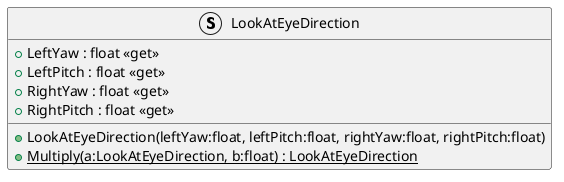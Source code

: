 @startuml
struct LookAtEyeDirection {
    + LeftYaw : float <<get>>
    + LeftPitch : float <<get>>
    + RightYaw : float <<get>>
    + RightPitch : float <<get>>
    + LookAtEyeDirection(leftYaw:float, leftPitch:float, rightYaw:float, rightPitch:float)
    + {static} Multiply(a:LookAtEyeDirection, b:float) : LookAtEyeDirection
}
@enduml
